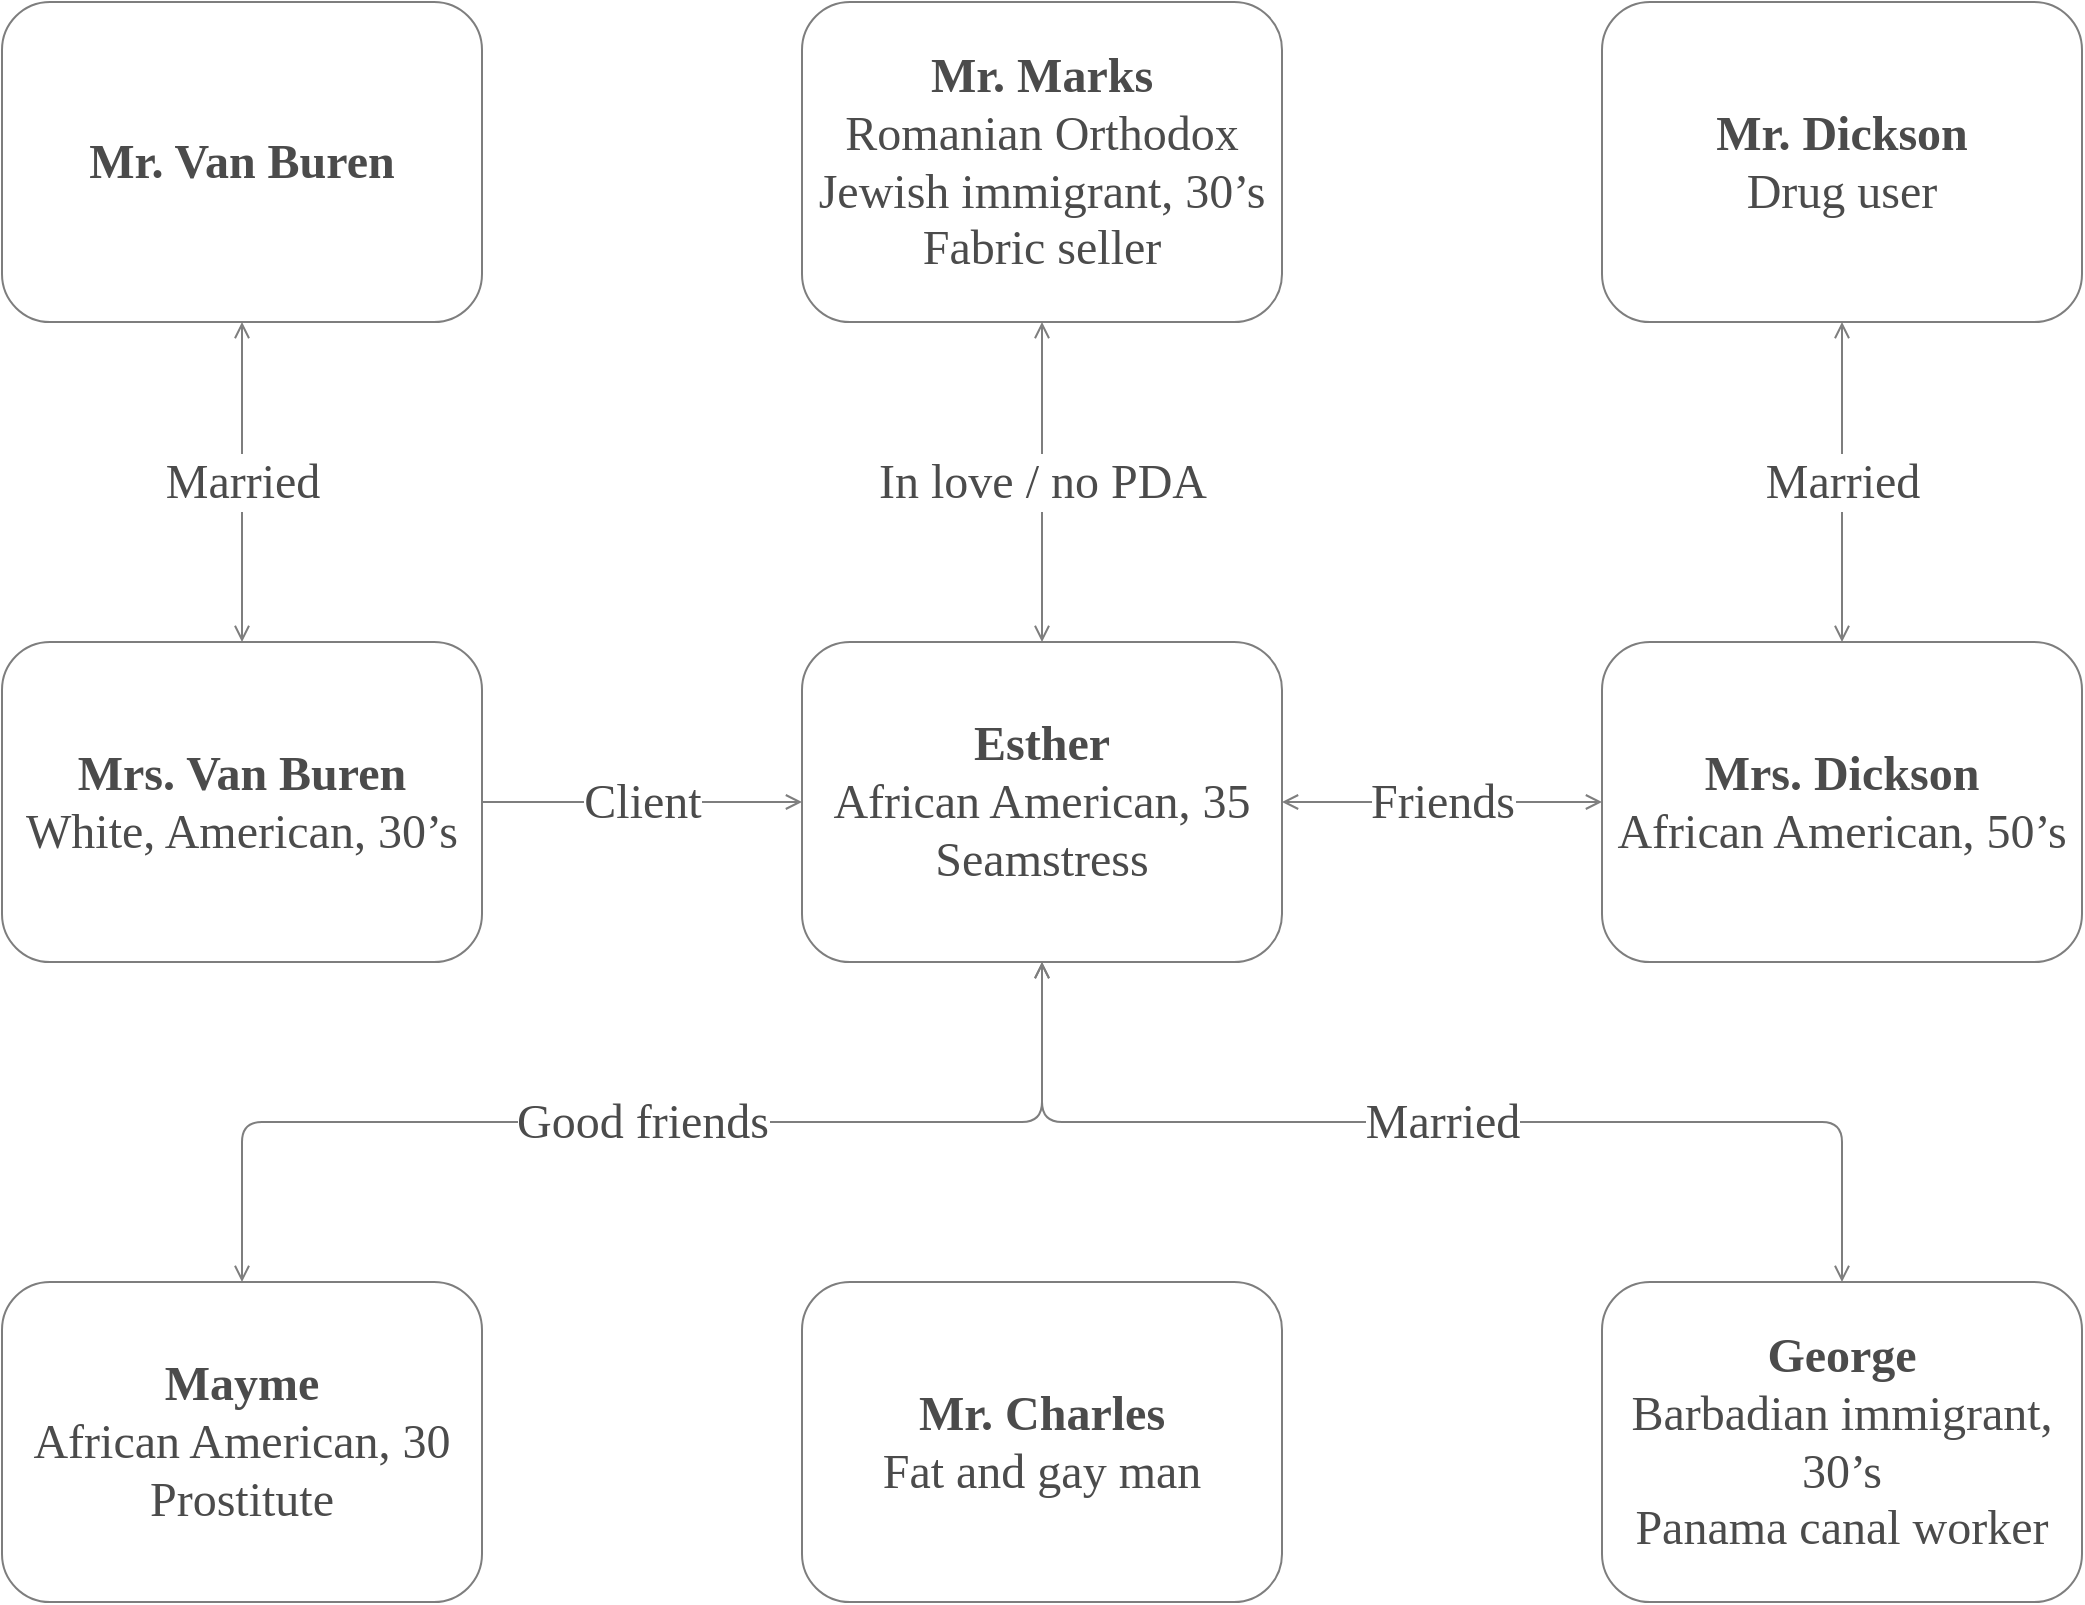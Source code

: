 <mxfile version="15.4.0" type="device"><diagram id="asrPZMm98rYkqawTgu1p" name="Page-1"><mxGraphModel dx="1086" dy="846" grid="1" gridSize="10" guides="1" tooltips="1" connect="1" arrows="1" fold="1" page="1" pageScale="1" pageWidth="1080" pageHeight="840" background="none" math="0" shadow="0"><root><mxCell id="0"/><mxCell id="1" parent="0"/><mxCell id="ZRe5EipwopZjVvHXA0qT-22" value="Married" style="endArrow=open;startArrow=open;html=1;shadow=0;strokeColor=#7E7E7E;strokeWidth=1;fontFamily=CMU Sans Serif;fontSource=https%3A%2F%2Ffontlibrary.org%2Fassets%2Ffonts%2Fcmu-sans-serif%2F0da0d92e6bacf5e091c1ae85c4da581d%2F1b24573c1e6cf956df63c20903efe11d%2FCMUSansSerifMedium.ttf;fontSize=24;fontColor=#4b4b4b;entryX=0.5;entryY=1;entryDx=0;entryDy=0;exitX=0.5;exitY=0;exitDx=0;exitDy=0;startFill=0;endFill=0;edgeStyle=orthogonalEdgeStyle;spacingLeft=0;spacingBottom=0;spacingRight=0;verticalAlign=middle;" parent="1" source="ZRe5EipwopZjVvHXA0qT-9" target="ZRe5EipwopZjVvHXA0qT-1" edge="1"><mxGeometry width="50" height="50" relative="1" as="geometry"><mxPoint x="270" y="230" as="sourcePoint"/><mxPoint x="320" y="180" as="targetPoint"/></mxGeometry></mxCell><mxCell id="ZRe5EipwopZjVvHXA0qT-12" value="&lt;b style=&quot;font-size: 24px;&quot;&gt;Mayme&lt;/b&gt;&lt;br style=&quot;font-size: 24px;&quot;&gt;African American, 30&lt;br style=&quot;font-size: 24px;&quot;&gt;Prostitute" style="whiteSpace=wrap;html=1;fontFamily=CMU Sans Serif;fontSource=https%3A%2F%2Ffontlibrary.org%2Fassets%2Ffonts%2Fcmu-sans-serif%2F0da0d92e6bacf5e091c1ae85c4da581d%2F1b24573c1e6cf956df63c20903efe11d%2FCMUSansSerifMedium.ttf;fontColor=#4b4b4b;strokeColor=#7e7e7e;rounded=1;verticalAlign=middle;fontSize=24;" parent="1" vertex="1"><mxGeometry x="20" y="660" width="240" height="160" as="geometry"/></mxCell><mxCell id="ZRe5EipwopZjVvHXA0qT-31" value="&lt;font data-font-src=&quot;https://fontlibrary.org/assets/fonts/cmu-sans-serif/0da0d92e6bacf5e091c1ae85c4da581d/1b24573c1e6cf956df63c20903efe11d/CMUSansSerifMedium.ttf&quot; style=&quot;font-size: 24px&quot;&gt;&lt;b style=&quot;font-size: 24px&quot;&gt;Mr. Charles&lt;br&gt;&lt;/b&gt;Fat and gay man&lt;br style=&quot;font-size: 24px&quot;&gt;&lt;/font&gt;" style="whiteSpace=wrap;html=1;fontFamily=CMU Sans Serif;fontSource=https%3A%2F%2Ffontlibrary.org%2Fassets%2Ffonts%2Fcmu-sans-serif%2F0da0d92e6bacf5e091c1ae85c4da581d%2F1b24573c1e6cf956df63c20903efe11d%2FCMUSansSerifMedium.ttf;strokeColor=#7e7e7e;fontColor=#4b4b4b;fontSize=24;rounded=1;verticalAlign=middle;" parent="1" vertex="1"><mxGeometry x="420" y="660" width="240" height="160" as="geometry"/></mxCell><mxCell id="ZRe5EipwopZjVvHXA0qT-17" value="&lt;font style=&quot;font-size: 24px;&quot;&gt;Good friends&lt;/font&gt;" style="edgeStyle=orthogonalEdgeStyle;orthogonalLoop=1;jettySize=auto;html=1;shadow=0;startArrow=open;startFill=0;endArrow=open;endFill=0;fontFamily=CMU Sans Serif;fontSource=https%3A%2F%2Ffontlibrary.org%2Fassets%2Ffonts%2Fcmu-sans-serif%2F0da0d92e6bacf5e091c1ae85c4da581d%2F1b24573c1e6cf956df63c20903efe11d%2FCMUSansSerifMedium.ttf;fontColor=#4b4b4b;fontSize=24;strokeColor=#7E7E7E;entryX=0.5;entryY=1;entryDx=0;entryDy=0;exitX=0.5;exitY=0;exitDx=0;exitDy=0;verticalAlign=middle;" parent="1" source="ZRe5EipwopZjVvHXA0qT-12" target="ZRe5EipwopZjVvHXA0qT-1" edge="1"><mxGeometry relative="1" as="geometry"><mxPoint x="150" y="380" as="sourcePoint"/><mxPoint x="260" y="280" as="targetPoint"/></mxGeometry></mxCell><mxCell id="ZRe5EipwopZjVvHXA0qT-9" value="&lt;b style=&quot;font-size: 24px;&quot;&gt;George&lt;/b&gt;&lt;br style=&quot;font-size: 24px;&quot;&gt;Barbadian immigrant, 30’s&lt;br style=&quot;font-size: 24px;&quot;&gt;Panama canal worker" style="whiteSpace=wrap;html=1;fontFamily=CMU Sans Serif;fontSource=https%3A%2F%2Ffontlibrary.org%2Fassets%2Ffonts%2Fcmu-sans-serif%2F0da0d92e6bacf5e091c1ae85c4da581d%2F1b24573c1e6cf956df63c20903efe11d%2FCMUSansSerifMedium.ttf;fontColor=#4b4b4b;strokeColor=#7e7e7e;rounded=1;verticalAlign=middle;fontSize=24;" parent="1" vertex="1"><mxGeometry x="820" y="660" width="240" height="160" as="geometry"/></mxCell><mxCell id="ZRe5EipwopZjVvHXA0qT-1" value="&lt;font data-font-src=&quot;https://fontlibrary.org/assets/fonts/cmu-sans-serif/0da0d92e6bacf5e091c1ae85c4da581d/1b24573c1e6cf956df63c20903efe11d/CMUSansSerifMedium.ttf&quot; style=&quot;font-size: 24px;&quot;&gt;&lt;b style=&quot;font-size: 24px;&quot;&gt;Esther&lt;/b&gt;&lt;br style=&quot;font-size: 24px;&quot;&gt;African American, 35&lt;br style=&quot;font-size: 24px;&quot;&gt;Seamstress&lt;br style=&quot;font-size: 24px;&quot;&gt;&lt;/font&gt;" style="whiteSpace=wrap;html=1;fontFamily=CMU Sans Serif;fontSource=https%3A%2F%2Ffontlibrary.org%2Fassets%2Ffonts%2Fcmu-sans-serif%2F0da0d92e6bacf5e091c1ae85c4da581d%2F1b24573c1e6cf956df63c20903efe11d%2FCMUSansSerifMedium.ttf;strokeColor=#7e7e7e;fontColor=#4b4b4b;fontSize=24;rounded=1;verticalAlign=middle;" parent="1" vertex="1"><mxGeometry x="420" y="340" width="240" height="160" as="geometry"/></mxCell><mxCell id="ZRe5EipwopZjVvHXA0qT-7" value="&lt;b style=&quot;font-size: 24px;&quot;&gt;Mr. Marks&lt;/b&gt;&lt;br style=&quot;font-size: 24px;&quot;&gt;Romanian Orthodox Jewish immigrant, 30’s&lt;br style=&quot;font-size: 24px;&quot;&gt;Fabric seller" style="whiteSpace=wrap;html=1;fontFamily=CMU Sans Serif;fontSource=https%3A%2F%2Ffontlibrary.org%2Fassets%2Ffonts%2Fcmu-sans-serif%2F0da0d92e6bacf5e091c1ae85c4da581d%2F1b24573c1e6cf956df63c20903efe11d%2FCMUSansSerifMedium.ttf;fontColor=#4b4b4b;strokeColor=#7e7e7e;rounded=1;verticalAlign=middle;fontSize=24;" parent="1" vertex="1"><mxGeometry x="420" y="20" width="240" height="160" as="geometry"/></mxCell><mxCell id="ZRe5EipwopZjVvHXA0qT-8" value="&lt;span style=&quot;color: rgb(75 , 75 , 75) ; font-family: &amp;#34;cmu sans serif&amp;#34; ; font-size: 24px ; font-style: normal ; font-weight: 400 ; letter-spacing: normal ; text-align: center ; text-indent: 0px ; text-transform: none ; word-spacing: 0px ; background-color: rgb(255 , 255 , 255) ; display: inline ; float: none&quot;&gt;In love / no PDA&lt;/span&gt;" style="edgeStyle=orthogonalEdgeStyle;orthogonalLoop=1;jettySize=auto;html=1;shadow=0;startArrow=open;startFill=0;endArrow=open;endFill=0;fontFamily=CMU Sans Serif;fontSource=https%3A%2F%2Ffontlibrary.org%2Fassets%2Ffonts%2Fcmu-sans-serif%2F0da0d92e6bacf5e091c1ae85c4da581d%2F1b24573c1e6cf956df63c20903efe11d%2FCMUSansSerifMedium.ttf;fontColor=#4b4b4b;fontSize=24;strokeColor=#7E7E7E;verticalAlign=middle;" parent="1" source="ZRe5EipwopZjVvHXA0qT-1" target="ZRe5EipwopZjVvHXA0qT-7" edge="1"><mxGeometry x="20" y="20" as="geometry"/></mxCell><mxCell id="ZRe5EipwopZjVvHXA0qT-23" value="&lt;b style=&quot;font-size: 24px;&quot;&gt;Mrs. Dickson&lt;/b&gt;&lt;br style=&quot;font-size: 24px;&quot;&gt;African American, 50’s" style="whiteSpace=wrap;html=1;fontFamily=CMU Sans Serif;fontSource=https%3A%2F%2Ffontlibrary.org%2Fassets%2Ffonts%2Fcmu-sans-serif%2F0da0d92e6bacf5e091c1ae85c4da581d%2F1b24573c1e6cf956df63c20903efe11d%2FCMUSansSerifMedium.ttf;fontColor=#4b4b4b;strokeColor=#7e7e7e;rounded=1;verticalAlign=middle;fontSize=24;" parent="1" vertex="1"><mxGeometry x="820" y="340" width="240" height="160" as="geometry"/></mxCell><mxCell id="ZRe5EipwopZjVvHXA0qT-24" value="Friends" style="edgeStyle=orthogonalEdgeStyle;jumpSize=1;orthogonalLoop=1;jettySize=auto;html=1;shadow=0;startArrow=open;startFill=0;endArrow=open;endFill=0;strokeColor=#7E7E7E;strokeWidth=1;fontFamily=CMU Sans Serif;fontSource=https%3A%2F%2Ffontlibrary.org%2Fassets%2Ffonts%2Fcmu-sans-serif%2F0da0d92e6bacf5e091c1ae85c4da581d%2F1b24573c1e6cf956df63c20903efe11d%2FCMUSansSerifMedium.ttf;fontSize=24;fontColor=#4b4b4b;verticalAlign=middle;" parent="1" source="ZRe5EipwopZjVvHXA0qT-1" target="ZRe5EipwopZjVvHXA0qT-23" edge="1"><mxGeometry x="20" y="60" as="geometry"/></mxCell><mxCell id="ZRe5EipwopZjVvHXA0qT-25" value="&lt;b style=&quot;font-size: 24px;&quot;&gt;Mr. Dickson&lt;/b&gt;&lt;br style=&quot;font-size: 24px;&quot;&gt;Drug user" style="whiteSpace=wrap;html=1;fontFamily=CMU Sans Serif;fontSource=https%3A%2F%2Ffontlibrary.org%2Fassets%2Ffonts%2Fcmu-sans-serif%2F0da0d92e6bacf5e091c1ae85c4da581d%2F1b24573c1e6cf956df63c20903efe11d%2FCMUSansSerifMedium.ttf;fontColor=#4b4b4b;strokeColor=#7e7e7e;rounded=1;verticalAlign=middle;fontSize=24;" parent="1" vertex="1"><mxGeometry x="820" y="20" width="240" height="160" as="geometry"/></mxCell><mxCell id="ZRe5EipwopZjVvHXA0qT-26" value="Married" style="edgeStyle=orthogonalEdgeStyle;jumpSize=1;orthogonalLoop=1;jettySize=auto;html=1;shadow=0;startArrow=open;startFill=0;endArrow=open;endFill=0;strokeColor=#7E7E7E;strokeWidth=1;fontFamily=CMU Sans Serif;fontSource=https%3A%2F%2Ffontlibrary.org%2Fassets%2Ffonts%2Fcmu-sans-serif%2F0da0d92e6bacf5e091c1ae85c4da581d%2F1b24573c1e6cf956df63c20903efe11d%2FCMUSansSerifMedium.ttf;fontSize=24;fontColor=#4b4b4b;verticalAlign=middle;" parent="1" source="ZRe5EipwopZjVvHXA0qT-23" target="ZRe5EipwopZjVvHXA0qT-25" edge="1"><mxGeometry x="20" y="20" as="geometry"/></mxCell><mxCell id="ZRe5EipwopZjVvHXA0qT-27" value="&lt;b style=&quot;font-size: 24px;&quot;&gt;Mrs. Van Buren&lt;/b&gt;&lt;br style=&quot;font-size: 24px;&quot;&gt;White, American, 30’s" style="whiteSpace=wrap;html=1;fontFamily=CMU Sans Serif;fontSource=https%3A%2F%2Ffontlibrary.org%2Fassets%2Ffonts%2Fcmu-sans-serif%2F0da0d92e6bacf5e091c1ae85c4da581d%2F1b24573c1e6cf956df63c20903efe11d%2FCMUSansSerifMedium.ttf;fontColor=#4b4b4b;strokeColor=#7e7e7e;rounded=1;verticalAlign=middle;fontSize=24;" parent="1" vertex="1"><mxGeometry x="20" y="340" width="240" height="160" as="geometry"/></mxCell><mxCell id="ZRe5EipwopZjVvHXA0qT-28" value="Client" style="edgeStyle=orthogonalEdgeStyle;jumpSize=1;orthogonalLoop=1;jettySize=auto;html=1;shadow=0;startArrow=none;startFill=0;endArrow=open;endFill=0;strokeColor=#7E7E7E;strokeWidth=1;fontFamily=CMU Sans Serif;fontSource=https%3A%2F%2Ffontlibrary.org%2Fassets%2Ffonts%2Fcmu-sans-serif%2F0da0d92e6bacf5e091c1ae85c4da581d%2F1b24573c1e6cf956df63c20903efe11d%2FCMUSansSerifMedium.ttf;fontSize=24;fontColor=#4b4b4b;verticalAlign=middle;" parent="1" source="ZRe5EipwopZjVvHXA0qT-27" target="ZRe5EipwopZjVvHXA0qT-1" edge="1"><mxGeometry x="20" y="60" as="geometry"/></mxCell><mxCell id="ZRe5EipwopZjVvHXA0qT-29" value="&lt;b style=&quot;font-size: 24px;&quot;&gt;Mr. Van Buren&lt;/b&gt;" style="whiteSpace=wrap;html=1;fontFamily=CMU Sans Serif;fontSource=https%3A%2F%2Ffontlibrary.org%2Fassets%2Ffonts%2Fcmu-sans-serif%2F0da0d92e6bacf5e091c1ae85c4da581d%2F1b24573c1e6cf956df63c20903efe11d%2FCMUSansSerifMedium.ttf;fontColor=#4b4b4b;strokeColor=#7e7e7e;rounded=1;verticalAlign=middle;fontSize=24;" parent="1" vertex="1"><mxGeometry x="20" y="20" width="240" height="160" as="geometry"/></mxCell><mxCell id="ZRe5EipwopZjVvHXA0qT-30" value="Married" style="edgeStyle=orthogonalEdgeStyle;jumpSize=1;orthogonalLoop=1;jettySize=auto;html=1;shadow=0;startArrow=open;startFill=0;endArrow=open;endFill=0;strokeColor=#7E7E7E;strokeWidth=1;fontFamily=CMU Sans Serif;fontSource=https%3A%2F%2Ffontlibrary.org%2Fassets%2Ffonts%2Fcmu-sans-serif%2F0da0d92e6bacf5e091c1ae85c4da581d%2F1b24573c1e6cf956df63c20903efe11d%2FCMUSansSerifMedium.ttf;fontSize=24;fontColor=#4b4b4b;verticalAlign=middle;" parent="1" source="ZRe5EipwopZjVvHXA0qT-27" target="ZRe5EipwopZjVvHXA0qT-29" edge="1"><mxGeometry x="20" y="20" as="geometry"/></mxCell></root></mxGraphModel></diagram></mxfile>